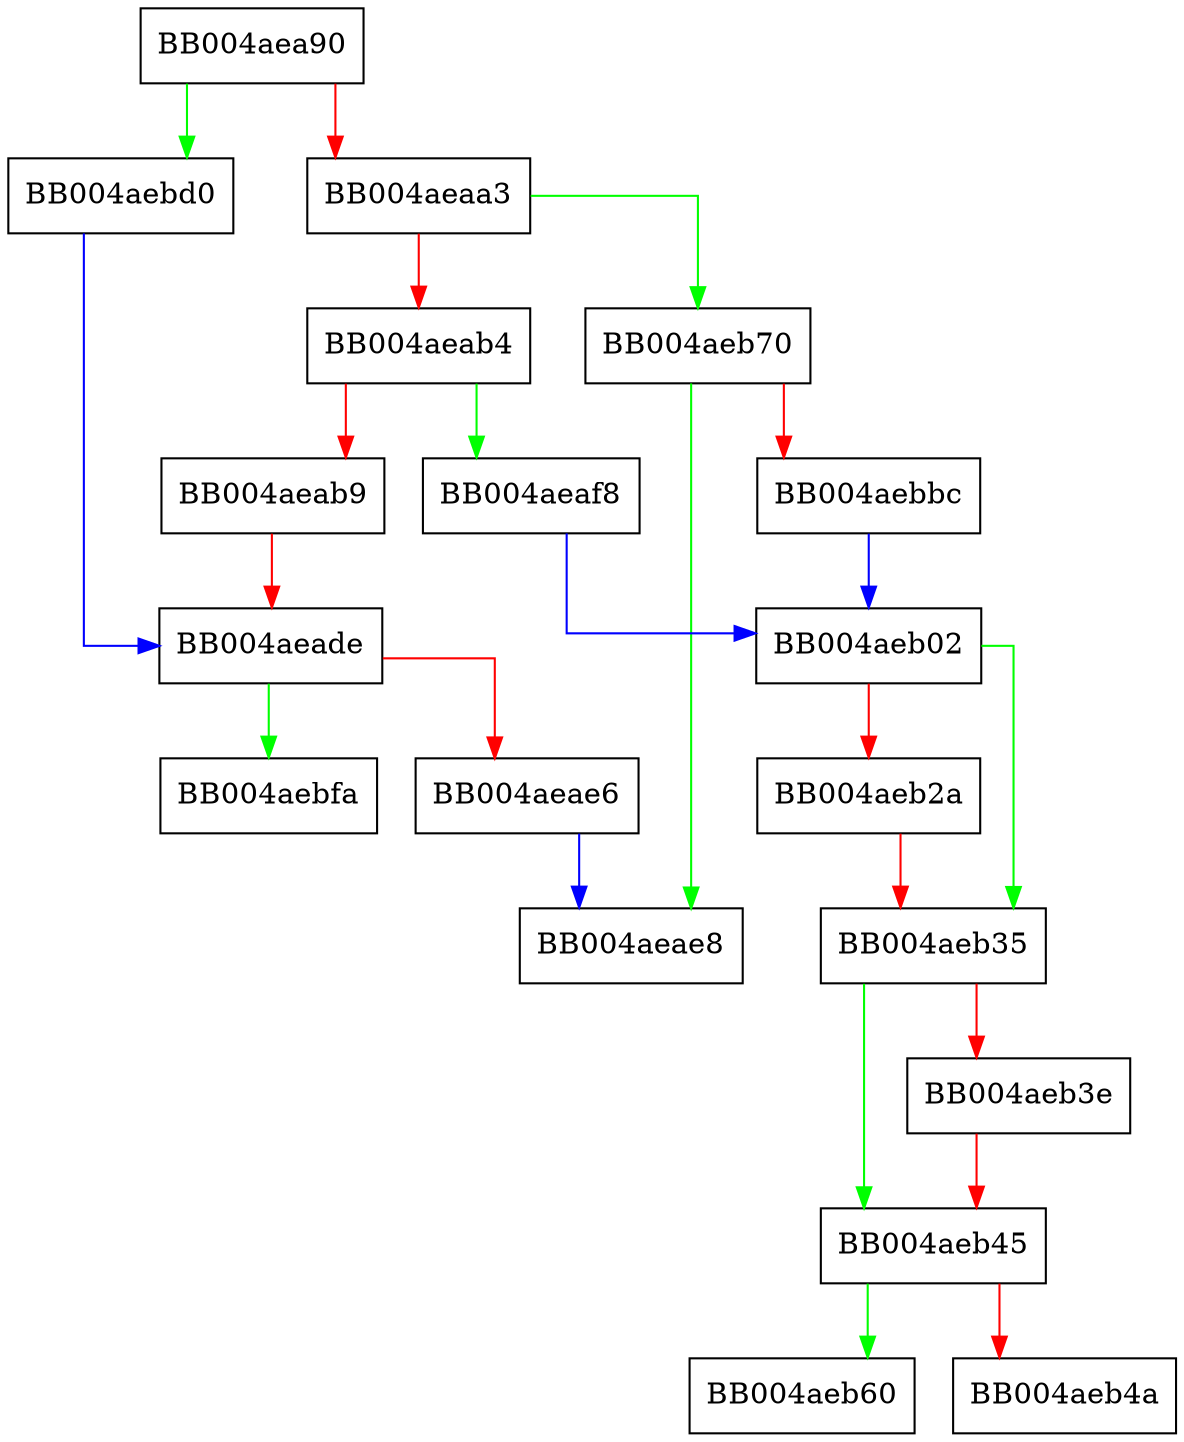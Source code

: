 digraph ossl_quic_set_options {
  node [shape="box"];
  graph [splines=ortho];
  BB004aea90 -> BB004aebd0 [color="green"];
  BB004aea90 -> BB004aeaa3 [color="red"];
  BB004aeaa3 -> BB004aeb70 [color="green"];
  BB004aeaa3 -> BB004aeab4 [color="red"];
  BB004aeab4 -> BB004aeaf8 [color="green"];
  BB004aeab4 -> BB004aeab9 [color="red"];
  BB004aeab9 -> BB004aeade [color="red"];
  BB004aeade -> BB004aebfa [color="green"];
  BB004aeade -> BB004aeae6 [color="red"];
  BB004aeae6 -> BB004aeae8 [color="blue"];
  BB004aeaf8 -> BB004aeb02 [color="blue"];
  BB004aeb02 -> BB004aeb35 [color="green"];
  BB004aeb02 -> BB004aeb2a [color="red"];
  BB004aeb2a -> BB004aeb35 [color="red"];
  BB004aeb35 -> BB004aeb45 [color="green"];
  BB004aeb35 -> BB004aeb3e [color="red"];
  BB004aeb3e -> BB004aeb45 [color="red"];
  BB004aeb45 -> BB004aeb60 [color="green"];
  BB004aeb45 -> BB004aeb4a [color="red"];
  BB004aeb70 -> BB004aeae8 [color="green"];
  BB004aeb70 -> BB004aebbc [color="red"];
  BB004aebbc -> BB004aeb02 [color="blue"];
  BB004aebd0 -> BB004aeade [color="blue"];
}